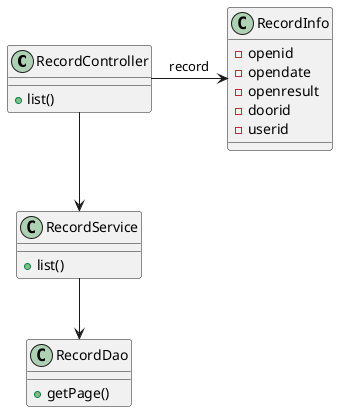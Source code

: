 @startuml

class RecordController {
+list()
}

class RecordService{
+list()
}

class RecordDao{
+getPage()
}

class RecordInfo{
-openid
-opendate
-openresult
-doorid
-userid
}

RecordController->RecordInfo:record
RecordController-->RecordService
RecordService-->RecordDao
@enduml